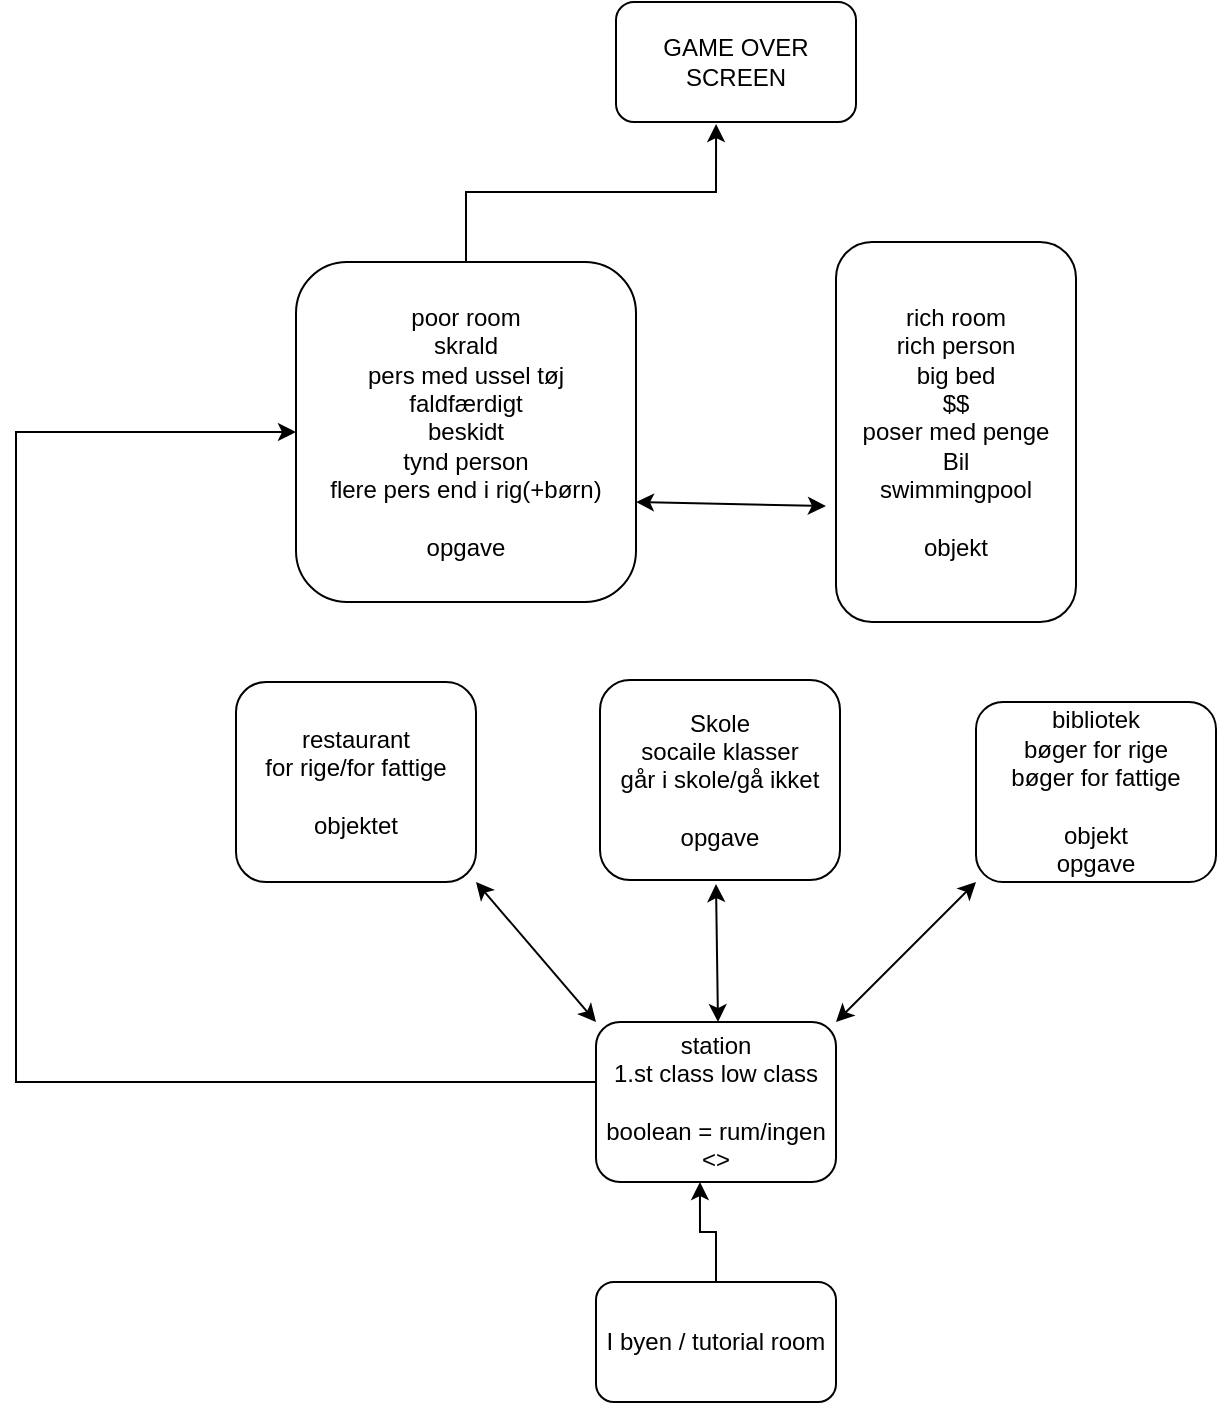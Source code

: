 <mxfile version="13.7.7" type="github">
  <diagram id="djQAj52nOZVOMgwam0Zv" name="Page-1">
    <mxGraphModel dx="1422" dy="1928" grid="1" gridSize="10" guides="1" tooltips="1" connect="1" arrows="1" fold="1" page="1" pageScale="1" pageWidth="827" pageHeight="1169" math="0" shadow="0">
      <root>
        <mxCell id="0" />
        <mxCell id="1" parent="0" />
        <mxCell id="wAl7Ez-CIgZVK7M6-mDi-22" style="edgeStyle=orthogonalEdgeStyle;rounded=0;orthogonalLoop=1;jettySize=auto;html=1;entryX=0.433;entryY=1;entryDx=0;entryDy=0;entryPerimeter=0;" edge="1" parent="1" source="wAl7Ez-CIgZVK7M6-mDi-1" target="wAl7Ez-CIgZVK7M6-mDi-7">
          <mxGeometry relative="1" as="geometry" />
        </mxCell>
        <mxCell id="wAl7Ez-CIgZVK7M6-mDi-1" value="I byen / tutorial room" style="rounded=1;whiteSpace=wrap;html=1;" vertex="1" parent="1">
          <mxGeometry x="310" y="450" width="120" height="60" as="geometry" />
        </mxCell>
        <mxCell id="wAl7Ez-CIgZVK7M6-mDi-25" style="edgeStyle=orthogonalEdgeStyle;rounded=0;orthogonalLoop=1;jettySize=auto;html=1;entryX=0.417;entryY=1.017;entryDx=0;entryDy=0;entryPerimeter=0;" edge="1" parent="1" source="wAl7Ez-CIgZVK7M6-mDi-2" target="wAl7Ez-CIgZVK7M6-mDi-17">
          <mxGeometry relative="1" as="geometry" />
        </mxCell>
        <mxCell id="wAl7Ez-CIgZVK7M6-mDi-2" value="poor room&lt;br&gt;skrald&lt;br&gt;pers med ussel tøj&lt;br&gt;faldfærdigt&lt;br&gt;beskidt&lt;br&gt;tynd person&lt;br&gt;flere pers end i rig(+børn)&lt;br&gt;&lt;br&gt;opgave" style="rounded=1;whiteSpace=wrap;html=1;" vertex="1" parent="1">
          <mxGeometry x="160" y="-60" width="170" height="170" as="geometry" />
        </mxCell>
        <mxCell id="wAl7Ez-CIgZVK7M6-mDi-3" value="rich room&lt;br&gt;rich person&lt;br&gt;big bed&lt;br&gt;$$&lt;br&gt;poser med penge&lt;br&gt;Bil&lt;br&gt;swimmingpool&lt;br&gt;&lt;br&gt;objekt" style="rounded=1;whiteSpace=wrap;html=1;" vertex="1" parent="1">
          <mxGeometry x="430" y="-70" width="120" height="190" as="geometry" />
        </mxCell>
        <mxCell id="wAl7Ez-CIgZVK7M6-mDi-5" value="Skole&lt;br&gt;socaile klasser&lt;br&gt;går i skole/gå ikket&lt;br&gt;&lt;br&gt;opgave" style="rounded=1;whiteSpace=wrap;html=1;" vertex="1" parent="1">
          <mxGeometry x="312" y="149" width="120" height="100" as="geometry" />
        </mxCell>
        <mxCell id="wAl7Ez-CIgZVK7M6-mDi-6" value="bibliotek&lt;br&gt;bøger for rige&lt;br&gt;bøger for fattige&lt;br&gt;&lt;br&gt;objekt&lt;br&gt;opgave" style="rounded=1;whiteSpace=wrap;html=1;" vertex="1" parent="1">
          <mxGeometry x="500" y="160" width="120" height="90" as="geometry" />
        </mxCell>
        <mxCell id="wAl7Ez-CIgZVK7M6-mDi-27" style="edgeStyle=orthogonalEdgeStyle;rounded=0;orthogonalLoop=1;jettySize=auto;html=1;entryX=0;entryY=0.5;entryDx=0;entryDy=0;" edge="1" parent="1" source="wAl7Ez-CIgZVK7M6-mDi-7" target="wAl7Ez-CIgZVK7M6-mDi-2">
          <mxGeometry relative="1" as="geometry">
            <mxPoint x="40" y="30" as="targetPoint" />
            <Array as="points">
              <mxPoint x="20" y="350" />
              <mxPoint x="20" y="25" />
            </Array>
          </mxGeometry>
        </mxCell>
        <mxCell id="wAl7Ez-CIgZVK7M6-mDi-7" value="station&lt;br&gt;1.st class low class&lt;br&gt;&lt;br&gt;boolean = rum/ingen &amp;lt;&amp;gt;" style="rounded=1;whiteSpace=wrap;html=1;" vertex="1" parent="1">
          <mxGeometry x="310" y="320" width="120" height="80" as="geometry" />
        </mxCell>
        <mxCell id="wAl7Ez-CIgZVK7M6-mDi-8" value="restaurant&lt;br&gt;for rige/for fattige&lt;br&gt;&lt;br&gt;objektet" style="rounded=1;whiteSpace=wrap;html=1;" vertex="1" parent="1">
          <mxGeometry x="130" y="150" width="120" height="100" as="geometry" />
        </mxCell>
        <mxCell id="wAl7Ez-CIgZVK7M6-mDi-17" value="GAME OVER SCREEN" style="rounded=1;whiteSpace=wrap;html=1;" vertex="1" parent="1">
          <mxGeometry x="320" y="-190" width="120" height="60" as="geometry" />
        </mxCell>
        <mxCell id="wAl7Ez-CIgZVK7M6-mDi-24" value="" style="endArrow=classic;startArrow=classic;html=1;entryX=-0.042;entryY=0.695;entryDx=0;entryDy=0;entryPerimeter=0;" edge="1" parent="1" target="wAl7Ez-CIgZVK7M6-mDi-3">
          <mxGeometry width="50" height="50" relative="1" as="geometry">
            <mxPoint x="330" y="60" as="sourcePoint" />
            <mxPoint x="380" y="10" as="targetPoint" />
          </mxGeometry>
        </mxCell>
        <mxCell id="wAl7Ez-CIgZVK7M6-mDi-30" value="" style="endArrow=classic;startArrow=classic;html=1;entryX=0.2;entryY=1.017;entryDx=0;entryDy=0;entryPerimeter=0;" edge="1" parent="1">
          <mxGeometry width="50" height="50" relative="1" as="geometry">
            <mxPoint x="371" y="320" as="sourcePoint" />
            <mxPoint x="370" y="251.02" as="targetPoint" />
          </mxGeometry>
        </mxCell>
        <mxCell id="wAl7Ez-CIgZVK7M6-mDi-31" value="" style="endArrow=classic;startArrow=classic;html=1;entryX=0;entryY=1;entryDx=0;entryDy=0;exitX=1;exitY=0;exitDx=0;exitDy=0;" edge="1" parent="1" source="wAl7Ez-CIgZVK7M6-mDi-7" target="wAl7Ez-CIgZVK7M6-mDi-6">
          <mxGeometry width="50" height="50" relative="1" as="geometry">
            <mxPoint x="440" y="220" as="sourcePoint" />
            <mxPoint x="490" y="170" as="targetPoint" />
          </mxGeometry>
        </mxCell>
        <mxCell id="wAl7Ez-CIgZVK7M6-mDi-34" value="" style="endArrow=classic;startArrow=classic;html=1;exitX=0;exitY=0;exitDx=0;exitDy=0;" edge="1" parent="1" source="wAl7Ez-CIgZVK7M6-mDi-7">
          <mxGeometry width="50" height="50" relative="1" as="geometry">
            <mxPoint x="200" y="300" as="sourcePoint" />
            <mxPoint x="250" y="250" as="targetPoint" />
          </mxGeometry>
        </mxCell>
      </root>
    </mxGraphModel>
  </diagram>
</mxfile>

